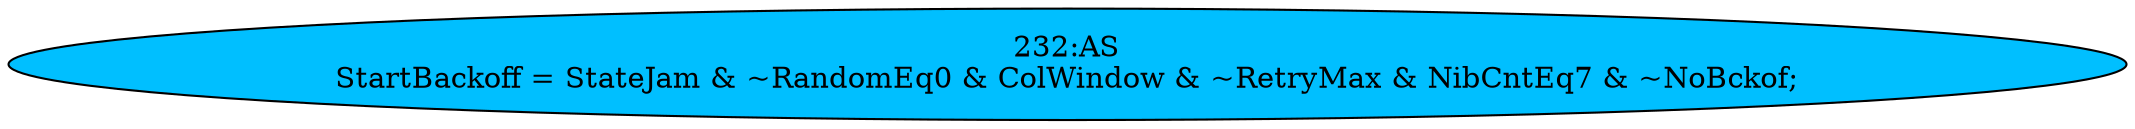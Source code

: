strict digraph "" {
	node [label="\N"];
	"232:AS"	 [ast="<pyverilog.vparser.ast.Assign object at 0x7ff826da2cd0>",
		def_var="['StartBackoff']",
		fillcolor=deepskyblue,
		label="232:AS
StartBackoff = StateJam & ~RandomEq0 & ColWindow & ~RetryMax & NibCntEq7 & ~NoBckof;",
		statements="[]",
		style=filled,
		typ=Assign,
		use_var="['StateJam', 'RandomEq0', 'ColWindow', 'RetryMax', 'NibCntEq7', 'NoBckof']"];
}
